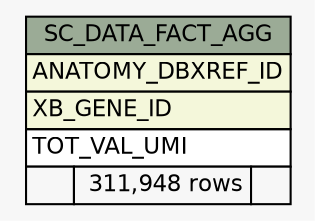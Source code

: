 // dot 2.38.0 on Windows 10 10.0
// SchemaSpy rev Unknown
digraph "SC_DATA_FACT_AGG" {
  graph [
    rankdir="RL"
    bgcolor="#f7f7f7"
    nodesep="0.18"
    ranksep="0.46"
    fontname="Helvetica"
    fontsize="11"
  ];
  node [
    fontname="Helvetica"
    fontsize="11"
    shape="plaintext"
  ];
  edge [
    arrowsize="0.8"
  ];
  "SC_DATA_FACT_AGG" [
    label=<
    <TABLE BORDER="0" CELLBORDER="1" CELLSPACING="0" BGCOLOR="#ffffff">
      <TR><TD COLSPAN="3" BGCOLOR="#9bab96" ALIGN="CENTER">SC_DATA_FACT_AGG</TD></TR>
      <TR><TD PORT="ANATOMY_DBXREF_ID" COLSPAN="3" BGCOLOR="#f4f7da" ALIGN="LEFT">ANATOMY_DBXREF_ID</TD></TR>
      <TR><TD PORT="XB_GENE_ID" COLSPAN="3" BGCOLOR="#f4f7da" ALIGN="LEFT">XB_GENE_ID</TD></TR>
      <TR><TD PORT="TOT_VAL_UMI" COLSPAN="3" ALIGN="LEFT">TOT_VAL_UMI</TD></TR>
      <TR><TD ALIGN="LEFT" BGCOLOR="#f7f7f7">  </TD><TD ALIGN="RIGHT" BGCOLOR="#f7f7f7">311,948 rows</TD><TD ALIGN="RIGHT" BGCOLOR="#f7f7f7">  </TD></TR>
    </TABLE>>
    URL="tables/SC_DATA_FACT_AGG.html"
    tooltip="SC_DATA_FACT_AGG"
  ];
}

